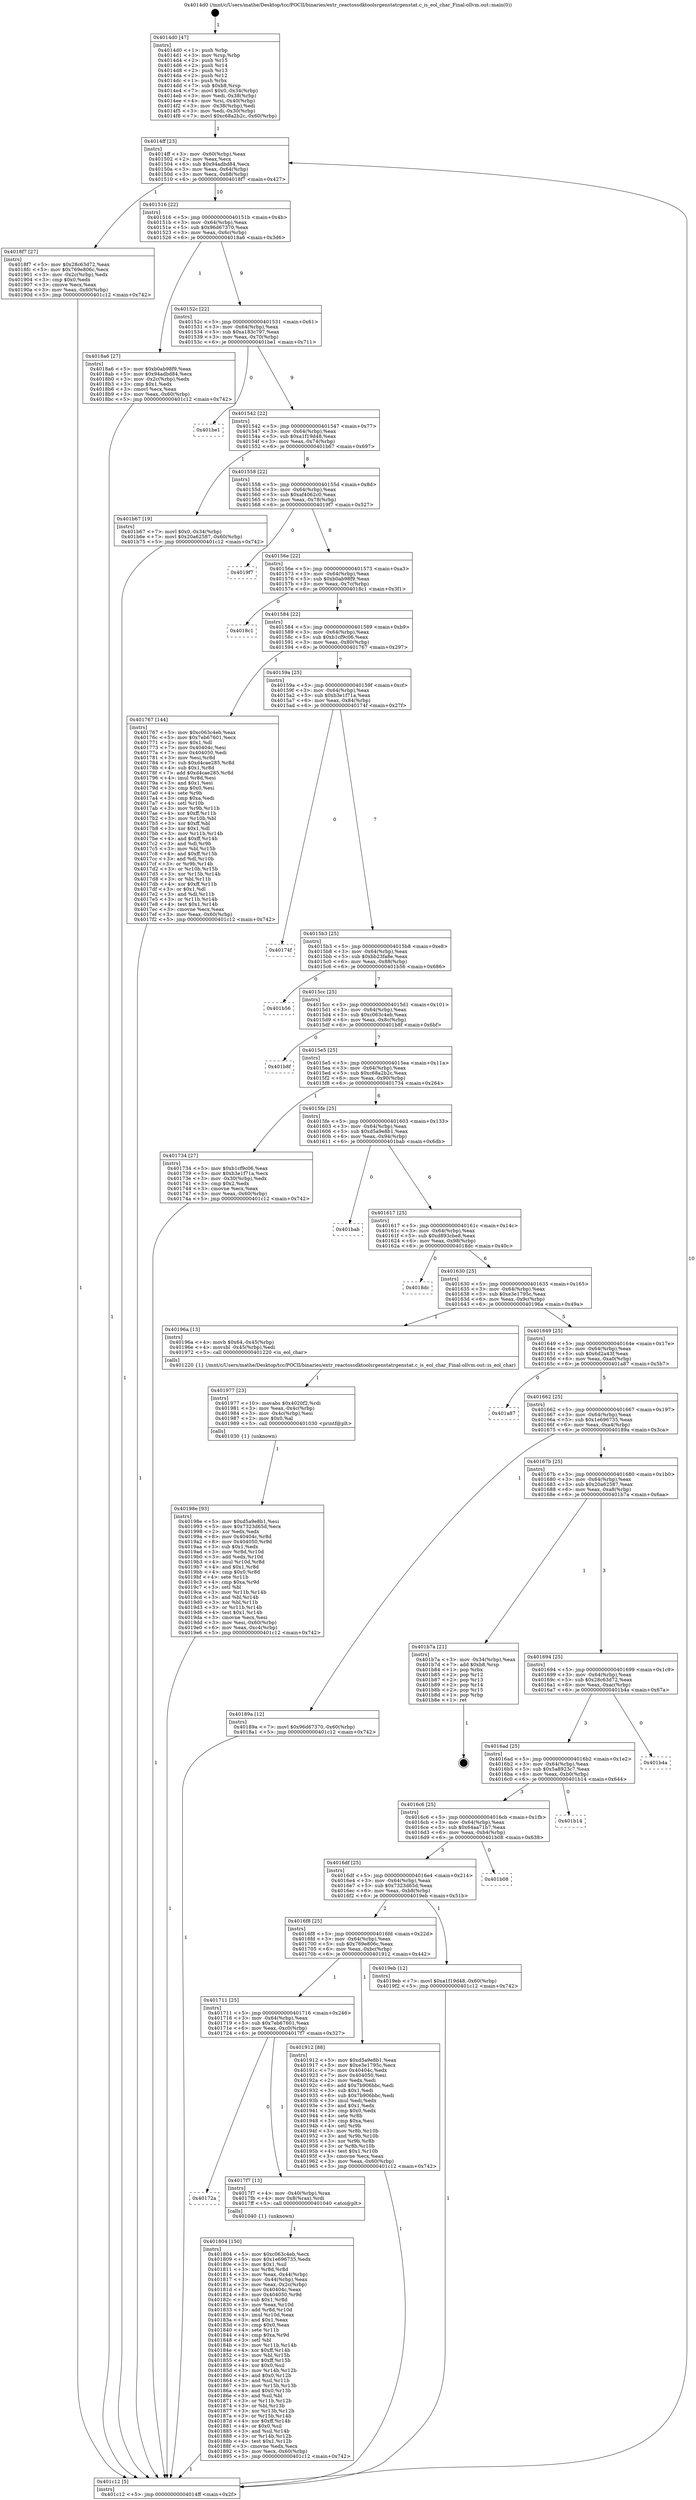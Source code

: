 digraph "0x4014d0" {
  label = "0x4014d0 (/mnt/c/Users/mathe/Desktop/tcc/POCII/binaries/extr_reactossdktoolsrgenstatrgenstat.c_is_eol_char_Final-ollvm.out::main(0))"
  labelloc = "t"
  node[shape=record]

  Entry [label="",width=0.3,height=0.3,shape=circle,fillcolor=black,style=filled]
  "0x4014ff" [label="{
     0x4014ff [23]\l
     | [instrs]\l
     &nbsp;&nbsp;0x4014ff \<+3\>: mov -0x60(%rbp),%eax\l
     &nbsp;&nbsp;0x401502 \<+2\>: mov %eax,%ecx\l
     &nbsp;&nbsp;0x401504 \<+6\>: sub $0x94adbd84,%ecx\l
     &nbsp;&nbsp;0x40150a \<+3\>: mov %eax,-0x64(%rbp)\l
     &nbsp;&nbsp;0x40150d \<+3\>: mov %ecx,-0x68(%rbp)\l
     &nbsp;&nbsp;0x401510 \<+6\>: je 00000000004018f7 \<main+0x427\>\l
  }"]
  "0x4018f7" [label="{
     0x4018f7 [27]\l
     | [instrs]\l
     &nbsp;&nbsp;0x4018f7 \<+5\>: mov $0x28c63d72,%eax\l
     &nbsp;&nbsp;0x4018fc \<+5\>: mov $0x769e806c,%ecx\l
     &nbsp;&nbsp;0x401901 \<+3\>: mov -0x2c(%rbp),%edx\l
     &nbsp;&nbsp;0x401904 \<+3\>: cmp $0x0,%edx\l
     &nbsp;&nbsp;0x401907 \<+3\>: cmove %ecx,%eax\l
     &nbsp;&nbsp;0x40190a \<+3\>: mov %eax,-0x60(%rbp)\l
     &nbsp;&nbsp;0x40190d \<+5\>: jmp 0000000000401c12 \<main+0x742\>\l
  }"]
  "0x401516" [label="{
     0x401516 [22]\l
     | [instrs]\l
     &nbsp;&nbsp;0x401516 \<+5\>: jmp 000000000040151b \<main+0x4b\>\l
     &nbsp;&nbsp;0x40151b \<+3\>: mov -0x64(%rbp),%eax\l
     &nbsp;&nbsp;0x40151e \<+5\>: sub $0x96d67370,%eax\l
     &nbsp;&nbsp;0x401523 \<+3\>: mov %eax,-0x6c(%rbp)\l
     &nbsp;&nbsp;0x401526 \<+6\>: je 00000000004018a6 \<main+0x3d6\>\l
  }"]
  Exit [label="",width=0.3,height=0.3,shape=circle,fillcolor=black,style=filled,peripheries=2]
  "0x4018a6" [label="{
     0x4018a6 [27]\l
     | [instrs]\l
     &nbsp;&nbsp;0x4018a6 \<+5\>: mov $0xb0ab98f9,%eax\l
     &nbsp;&nbsp;0x4018ab \<+5\>: mov $0x94adbd84,%ecx\l
     &nbsp;&nbsp;0x4018b0 \<+3\>: mov -0x2c(%rbp),%edx\l
     &nbsp;&nbsp;0x4018b3 \<+3\>: cmp $0x1,%edx\l
     &nbsp;&nbsp;0x4018b6 \<+3\>: cmovl %ecx,%eax\l
     &nbsp;&nbsp;0x4018b9 \<+3\>: mov %eax,-0x60(%rbp)\l
     &nbsp;&nbsp;0x4018bc \<+5\>: jmp 0000000000401c12 \<main+0x742\>\l
  }"]
  "0x40152c" [label="{
     0x40152c [22]\l
     | [instrs]\l
     &nbsp;&nbsp;0x40152c \<+5\>: jmp 0000000000401531 \<main+0x61\>\l
     &nbsp;&nbsp;0x401531 \<+3\>: mov -0x64(%rbp),%eax\l
     &nbsp;&nbsp;0x401534 \<+5\>: sub $0xa183c797,%eax\l
     &nbsp;&nbsp;0x401539 \<+3\>: mov %eax,-0x70(%rbp)\l
     &nbsp;&nbsp;0x40153c \<+6\>: je 0000000000401be1 \<main+0x711\>\l
  }"]
  "0x40198e" [label="{
     0x40198e [93]\l
     | [instrs]\l
     &nbsp;&nbsp;0x40198e \<+5\>: mov $0xd5a9e8b1,%esi\l
     &nbsp;&nbsp;0x401993 \<+5\>: mov $0x7323d65d,%ecx\l
     &nbsp;&nbsp;0x401998 \<+2\>: xor %edx,%edx\l
     &nbsp;&nbsp;0x40199a \<+8\>: mov 0x40404c,%r8d\l
     &nbsp;&nbsp;0x4019a2 \<+8\>: mov 0x404050,%r9d\l
     &nbsp;&nbsp;0x4019aa \<+3\>: sub $0x1,%edx\l
     &nbsp;&nbsp;0x4019ad \<+3\>: mov %r8d,%r10d\l
     &nbsp;&nbsp;0x4019b0 \<+3\>: add %edx,%r10d\l
     &nbsp;&nbsp;0x4019b3 \<+4\>: imul %r10d,%r8d\l
     &nbsp;&nbsp;0x4019b7 \<+4\>: and $0x1,%r8d\l
     &nbsp;&nbsp;0x4019bb \<+4\>: cmp $0x0,%r8d\l
     &nbsp;&nbsp;0x4019bf \<+4\>: sete %r11b\l
     &nbsp;&nbsp;0x4019c3 \<+4\>: cmp $0xa,%r9d\l
     &nbsp;&nbsp;0x4019c7 \<+3\>: setl %bl\l
     &nbsp;&nbsp;0x4019ca \<+3\>: mov %r11b,%r14b\l
     &nbsp;&nbsp;0x4019cd \<+3\>: and %bl,%r14b\l
     &nbsp;&nbsp;0x4019d0 \<+3\>: xor %bl,%r11b\l
     &nbsp;&nbsp;0x4019d3 \<+3\>: or %r11b,%r14b\l
     &nbsp;&nbsp;0x4019d6 \<+4\>: test $0x1,%r14b\l
     &nbsp;&nbsp;0x4019da \<+3\>: cmovne %ecx,%esi\l
     &nbsp;&nbsp;0x4019dd \<+3\>: mov %esi,-0x60(%rbp)\l
     &nbsp;&nbsp;0x4019e0 \<+6\>: mov %eax,-0xc4(%rbp)\l
     &nbsp;&nbsp;0x4019e6 \<+5\>: jmp 0000000000401c12 \<main+0x742\>\l
  }"]
  "0x401be1" [label="{
     0x401be1\l
  }", style=dashed]
  "0x401542" [label="{
     0x401542 [22]\l
     | [instrs]\l
     &nbsp;&nbsp;0x401542 \<+5\>: jmp 0000000000401547 \<main+0x77\>\l
     &nbsp;&nbsp;0x401547 \<+3\>: mov -0x64(%rbp),%eax\l
     &nbsp;&nbsp;0x40154a \<+5\>: sub $0xa1f19d48,%eax\l
     &nbsp;&nbsp;0x40154f \<+3\>: mov %eax,-0x74(%rbp)\l
     &nbsp;&nbsp;0x401552 \<+6\>: je 0000000000401b67 \<main+0x697\>\l
  }"]
  "0x401977" [label="{
     0x401977 [23]\l
     | [instrs]\l
     &nbsp;&nbsp;0x401977 \<+10\>: movabs $0x4020f2,%rdi\l
     &nbsp;&nbsp;0x401981 \<+3\>: mov %eax,-0x4c(%rbp)\l
     &nbsp;&nbsp;0x401984 \<+3\>: mov -0x4c(%rbp),%esi\l
     &nbsp;&nbsp;0x401987 \<+2\>: mov $0x0,%al\l
     &nbsp;&nbsp;0x401989 \<+5\>: call 0000000000401030 \<printf@plt\>\l
     | [calls]\l
     &nbsp;&nbsp;0x401030 \{1\} (unknown)\l
  }"]
  "0x401b67" [label="{
     0x401b67 [19]\l
     | [instrs]\l
     &nbsp;&nbsp;0x401b67 \<+7\>: movl $0x0,-0x34(%rbp)\l
     &nbsp;&nbsp;0x401b6e \<+7\>: movl $0x20a62587,-0x60(%rbp)\l
     &nbsp;&nbsp;0x401b75 \<+5\>: jmp 0000000000401c12 \<main+0x742\>\l
  }"]
  "0x401558" [label="{
     0x401558 [22]\l
     | [instrs]\l
     &nbsp;&nbsp;0x401558 \<+5\>: jmp 000000000040155d \<main+0x8d\>\l
     &nbsp;&nbsp;0x40155d \<+3\>: mov -0x64(%rbp),%eax\l
     &nbsp;&nbsp;0x401560 \<+5\>: sub $0xaf4062c0,%eax\l
     &nbsp;&nbsp;0x401565 \<+3\>: mov %eax,-0x78(%rbp)\l
     &nbsp;&nbsp;0x401568 \<+6\>: je 00000000004019f7 \<main+0x527\>\l
  }"]
  "0x401804" [label="{
     0x401804 [150]\l
     | [instrs]\l
     &nbsp;&nbsp;0x401804 \<+5\>: mov $0xc063c4eb,%ecx\l
     &nbsp;&nbsp;0x401809 \<+5\>: mov $0x1e696735,%edx\l
     &nbsp;&nbsp;0x40180e \<+3\>: mov $0x1,%sil\l
     &nbsp;&nbsp;0x401811 \<+3\>: xor %r8d,%r8d\l
     &nbsp;&nbsp;0x401814 \<+3\>: mov %eax,-0x44(%rbp)\l
     &nbsp;&nbsp;0x401817 \<+3\>: mov -0x44(%rbp),%eax\l
     &nbsp;&nbsp;0x40181a \<+3\>: mov %eax,-0x2c(%rbp)\l
     &nbsp;&nbsp;0x40181d \<+7\>: mov 0x40404c,%eax\l
     &nbsp;&nbsp;0x401824 \<+8\>: mov 0x404050,%r9d\l
     &nbsp;&nbsp;0x40182c \<+4\>: sub $0x1,%r8d\l
     &nbsp;&nbsp;0x401830 \<+3\>: mov %eax,%r10d\l
     &nbsp;&nbsp;0x401833 \<+3\>: add %r8d,%r10d\l
     &nbsp;&nbsp;0x401836 \<+4\>: imul %r10d,%eax\l
     &nbsp;&nbsp;0x40183a \<+3\>: and $0x1,%eax\l
     &nbsp;&nbsp;0x40183d \<+3\>: cmp $0x0,%eax\l
     &nbsp;&nbsp;0x401840 \<+4\>: sete %r11b\l
     &nbsp;&nbsp;0x401844 \<+4\>: cmp $0xa,%r9d\l
     &nbsp;&nbsp;0x401848 \<+3\>: setl %bl\l
     &nbsp;&nbsp;0x40184b \<+3\>: mov %r11b,%r14b\l
     &nbsp;&nbsp;0x40184e \<+4\>: xor $0xff,%r14b\l
     &nbsp;&nbsp;0x401852 \<+3\>: mov %bl,%r15b\l
     &nbsp;&nbsp;0x401855 \<+4\>: xor $0xff,%r15b\l
     &nbsp;&nbsp;0x401859 \<+4\>: xor $0x0,%sil\l
     &nbsp;&nbsp;0x40185d \<+3\>: mov %r14b,%r12b\l
     &nbsp;&nbsp;0x401860 \<+4\>: and $0x0,%r12b\l
     &nbsp;&nbsp;0x401864 \<+3\>: and %sil,%r11b\l
     &nbsp;&nbsp;0x401867 \<+3\>: mov %r15b,%r13b\l
     &nbsp;&nbsp;0x40186a \<+4\>: and $0x0,%r13b\l
     &nbsp;&nbsp;0x40186e \<+3\>: and %sil,%bl\l
     &nbsp;&nbsp;0x401871 \<+3\>: or %r11b,%r12b\l
     &nbsp;&nbsp;0x401874 \<+3\>: or %bl,%r13b\l
     &nbsp;&nbsp;0x401877 \<+3\>: xor %r13b,%r12b\l
     &nbsp;&nbsp;0x40187a \<+3\>: or %r15b,%r14b\l
     &nbsp;&nbsp;0x40187d \<+4\>: xor $0xff,%r14b\l
     &nbsp;&nbsp;0x401881 \<+4\>: or $0x0,%sil\l
     &nbsp;&nbsp;0x401885 \<+3\>: and %sil,%r14b\l
     &nbsp;&nbsp;0x401888 \<+3\>: or %r14b,%r12b\l
     &nbsp;&nbsp;0x40188b \<+4\>: test $0x1,%r12b\l
     &nbsp;&nbsp;0x40188f \<+3\>: cmovne %edx,%ecx\l
     &nbsp;&nbsp;0x401892 \<+3\>: mov %ecx,-0x60(%rbp)\l
     &nbsp;&nbsp;0x401895 \<+5\>: jmp 0000000000401c12 \<main+0x742\>\l
  }"]
  "0x4019f7" [label="{
     0x4019f7\l
  }", style=dashed]
  "0x40156e" [label="{
     0x40156e [22]\l
     | [instrs]\l
     &nbsp;&nbsp;0x40156e \<+5\>: jmp 0000000000401573 \<main+0xa3\>\l
     &nbsp;&nbsp;0x401573 \<+3\>: mov -0x64(%rbp),%eax\l
     &nbsp;&nbsp;0x401576 \<+5\>: sub $0xb0ab98f9,%eax\l
     &nbsp;&nbsp;0x40157b \<+3\>: mov %eax,-0x7c(%rbp)\l
     &nbsp;&nbsp;0x40157e \<+6\>: je 00000000004018c1 \<main+0x3f1\>\l
  }"]
  "0x40172a" [label="{
     0x40172a\l
  }", style=dashed]
  "0x4018c1" [label="{
     0x4018c1\l
  }", style=dashed]
  "0x401584" [label="{
     0x401584 [22]\l
     | [instrs]\l
     &nbsp;&nbsp;0x401584 \<+5\>: jmp 0000000000401589 \<main+0xb9\>\l
     &nbsp;&nbsp;0x401589 \<+3\>: mov -0x64(%rbp),%eax\l
     &nbsp;&nbsp;0x40158c \<+5\>: sub $0xb1cf9c06,%eax\l
     &nbsp;&nbsp;0x401591 \<+3\>: mov %eax,-0x80(%rbp)\l
     &nbsp;&nbsp;0x401594 \<+6\>: je 0000000000401767 \<main+0x297\>\l
  }"]
  "0x4017f7" [label="{
     0x4017f7 [13]\l
     | [instrs]\l
     &nbsp;&nbsp;0x4017f7 \<+4\>: mov -0x40(%rbp),%rax\l
     &nbsp;&nbsp;0x4017fb \<+4\>: mov 0x8(%rax),%rdi\l
     &nbsp;&nbsp;0x4017ff \<+5\>: call 0000000000401040 \<atoi@plt\>\l
     | [calls]\l
     &nbsp;&nbsp;0x401040 \{1\} (unknown)\l
  }"]
  "0x401767" [label="{
     0x401767 [144]\l
     | [instrs]\l
     &nbsp;&nbsp;0x401767 \<+5\>: mov $0xc063c4eb,%eax\l
     &nbsp;&nbsp;0x40176c \<+5\>: mov $0x7eb67601,%ecx\l
     &nbsp;&nbsp;0x401771 \<+2\>: mov $0x1,%dl\l
     &nbsp;&nbsp;0x401773 \<+7\>: mov 0x40404c,%esi\l
     &nbsp;&nbsp;0x40177a \<+7\>: mov 0x404050,%edi\l
     &nbsp;&nbsp;0x401781 \<+3\>: mov %esi,%r8d\l
     &nbsp;&nbsp;0x401784 \<+7\>: sub $0xd4cae285,%r8d\l
     &nbsp;&nbsp;0x40178b \<+4\>: sub $0x1,%r8d\l
     &nbsp;&nbsp;0x40178f \<+7\>: add $0xd4cae285,%r8d\l
     &nbsp;&nbsp;0x401796 \<+4\>: imul %r8d,%esi\l
     &nbsp;&nbsp;0x40179a \<+3\>: and $0x1,%esi\l
     &nbsp;&nbsp;0x40179d \<+3\>: cmp $0x0,%esi\l
     &nbsp;&nbsp;0x4017a0 \<+4\>: sete %r9b\l
     &nbsp;&nbsp;0x4017a4 \<+3\>: cmp $0xa,%edi\l
     &nbsp;&nbsp;0x4017a7 \<+4\>: setl %r10b\l
     &nbsp;&nbsp;0x4017ab \<+3\>: mov %r9b,%r11b\l
     &nbsp;&nbsp;0x4017ae \<+4\>: xor $0xff,%r11b\l
     &nbsp;&nbsp;0x4017b2 \<+3\>: mov %r10b,%bl\l
     &nbsp;&nbsp;0x4017b5 \<+3\>: xor $0xff,%bl\l
     &nbsp;&nbsp;0x4017b8 \<+3\>: xor $0x1,%dl\l
     &nbsp;&nbsp;0x4017bb \<+3\>: mov %r11b,%r14b\l
     &nbsp;&nbsp;0x4017be \<+4\>: and $0xff,%r14b\l
     &nbsp;&nbsp;0x4017c2 \<+3\>: and %dl,%r9b\l
     &nbsp;&nbsp;0x4017c5 \<+3\>: mov %bl,%r15b\l
     &nbsp;&nbsp;0x4017c8 \<+4\>: and $0xff,%r15b\l
     &nbsp;&nbsp;0x4017cc \<+3\>: and %dl,%r10b\l
     &nbsp;&nbsp;0x4017cf \<+3\>: or %r9b,%r14b\l
     &nbsp;&nbsp;0x4017d2 \<+3\>: or %r10b,%r15b\l
     &nbsp;&nbsp;0x4017d5 \<+3\>: xor %r15b,%r14b\l
     &nbsp;&nbsp;0x4017d8 \<+3\>: or %bl,%r11b\l
     &nbsp;&nbsp;0x4017db \<+4\>: xor $0xff,%r11b\l
     &nbsp;&nbsp;0x4017df \<+3\>: or $0x1,%dl\l
     &nbsp;&nbsp;0x4017e2 \<+3\>: and %dl,%r11b\l
     &nbsp;&nbsp;0x4017e5 \<+3\>: or %r11b,%r14b\l
     &nbsp;&nbsp;0x4017e8 \<+4\>: test $0x1,%r14b\l
     &nbsp;&nbsp;0x4017ec \<+3\>: cmovne %ecx,%eax\l
     &nbsp;&nbsp;0x4017ef \<+3\>: mov %eax,-0x60(%rbp)\l
     &nbsp;&nbsp;0x4017f2 \<+5\>: jmp 0000000000401c12 \<main+0x742\>\l
  }"]
  "0x40159a" [label="{
     0x40159a [25]\l
     | [instrs]\l
     &nbsp;&nbsp;0x40159a \<+5\>: jmp 000000000040159f \<main+0xcf\>\l
     &nbsp;&nbsp;0x40159f \<+3\>: mov -0x64(%rbp),%eax\l
     &nbsp;&nbsp;0x4015a2 \<+5\>: sub $0xb3e1f71a,%eax\l
     &nbsp;&nbsp;0x4015a7 \<+6\>: mov %eax,-0x84(%rbp)\l
     &nbsp;&nbsp;0x4015ad \<+6\>: je 000000000040174f \<main+0x27f\>\l
  }"]
  "0x401711" [label="{
     0x401711 [25]\l
     | [instrs]\l
     &nbsp;&nbsp;0x401711 \<+5\>: jmp 0000000000401716 \<main+0x246\>\l
     &nbsp;&nbsp;0x401716 \<+3\>: mov -0x64(%rbp),%eax\l
     &nbsp;&nbsp;0x401719 \<+5\>: sub $0x7eb67601,%eax\l
     &nbsp;&nbsp;0x40171e \<+6\>: mov %eax,-0xc0(%rbp)\l
     &nbsp;&nbsp;0x401724 \<+6\>: je 00000000004017f7 \<main+0x327\>\l
  }"]
  "0x40174f" [label="{
     0x40174f\l
  }", style=dashed]
  "0x4015b3" [label="{
     0x4015b3 [25]\l
     | [instrs]\l
     &nbsp;&nbsp;0x4015b3 \<+5\>: jmp 00000000004015b8 \<main+0xe8\>\l
     &nbsp;&nbsp;0x4015b8 \<+3\>: mov -0x64(%rbp),%eax\l
     &nbsp;&nbsp;0x4015bb \<+5\>: sub $0xbb23fa8e,%eax\l
     &nbsp;&nbsp;0x4015c0 \<+6\>: mov %eax,-0x88(%rbp)\l
     &nbsp;&nbsp;0x4015c6 \<+6\>: je 0000000000401b56 \<main+0x686\>\l
  }"]
  "0x401912" [label="{
     0x401912 [88]\l
     | [instrs]\l
     &nbsp;&nbsp;0x401912 \<+5\>: mov $0xd5a9e8b1,%eax\l
     &nbsp;&nbsp;0x401917 \<+5\>: mov $0xe3e1795c,%ecx\l
     &nbsp;&nbsp;0x40191c \<+7\>: mov 0x40404c,%edx\l
     &nbsp;&nbsp;0x401923 \<+7\>: mov 0x404050,%esi\l
     &nbsp;&nbsp;0x40192a \<+2\>: mov %edx,%edi\l
     &nbsp;&nbsp;0x40192c \<+6\>: add $0x7b906bbc,%edi\l
     &nbsp;&nbsp;0x401932 \<+3\>: sub $0x1,%edi\l
     &nbsp;&nbsp;0x401935 \<+6\>: sub $0x7b906bbc,%edi\l
     &nbsp;&nbsp;0x40193b \<+3\>: imul %edi,%edx\l
     &nbsp;&nbsp;0x40193e \<+3\>: and $0x1,%edx\l
     &nbsp;&nbsp;0x401941 \<+3\>: cmp $0x0,%edx\l
     &nbsp;&nbsp;0x401944 \<+4\>: sete %r8b\l
     &nbsp;&nbsp;0x401948 \<+3\>: cmp $0xa,%esi\l
     &nbsp;&nbsp;0x40194b \<+4\>: setl %r9b\l
     &nbsp;&nbsp;0x40194f \<+3\>: mov %r8b,%r10b\l
     &nbsp;&nbsp;0x401952 \<+3\>: and %r9b,%r10b\l
     &nbsp;&nbsp;0x401955 \<+3\>: xor %r9b,%r8b\l
     &nbsp;&nbsp;0x401958 \<+3\>: or %r8b,%r10b\l
     &nbsp;&nbsp;0x40195b \<+4\>: test $0x1,%r10b\l
     &nbsp;&nbsp;0x40195f \<+3\>: cmovne %ecx,%eax\l
     &nbsp;&nbsp;0x401962 \<+3\>: mov %eax,-0x60(%rbp)\l
     &nbsp;&nbsp;0x401965 \<+5\>: jmp 0000000000401c12 \<main+0x742\>\l
  }"]
  "0x401b56" [label="{
     0x401b56\l
  }", style=dashed]
  "0x4015cc" [label="{
     0x4015cc [25]\l
     | [instrs]\l
     &nbsp;&nbsp;0x4015cc \<+5\>: jmp 00000000004015d1 \<main+0x101\>\l
     &nbsp;&nbsp;0x4015d1 \<+3\>: mov -0x64(%rbp),%eax\l
     &nbsp;&nbsp;0x4015d4 \<+5\>: sub $0xc063c4eb,%eax\l
     &nbsp;&nbsp;0x4015d9 \<+6\>: mov %eax,-0x8c(%rbp)\l
     &nbsp;&nbsp;0x4015df \<+6\>: je 0000000000401b8f \<main+0x6bf\>\l
  }"]
  "0x4016f8" [label="{
     0x4016f8 [25]\l
     | [instrs]\l
     &nbsp;&nbsp;0x4016f8 \<+5\>: jmp 00000000004016fd \<main+0x22d\>\l
     &nbsp;&nbsp;0x4016fd \<+3\>: mov -0x64(%rbp),%eax\l
     &nbsp;&nbsp;0x401700 \<+5\>: sub $0x769e806c,%eax\l
     &nbsp;&nbsp;0x401705 \<+6\>: mov %eax,-0xbc(%rbp)\l
     &nbsp;&nbsp;0x40170b \<+6\>: je 0000000000401912 \<main+0x442\>\l
  }"]
  "0x401b8f" [label="{
     0x401b8f\l
  }", style=dashed]
  "0x4015e5" [label="{
     0x4015e5 [25]\l
     | [instrs]\l
     &nbsp;&nbsp;0x4015e5 \<+5\>: jmp 00000000004015ea \<main+0x11a\>\l
     &nbsp;&nbsp;0x4015ea \<+3\>: mov -0x64(%rbp),%eax\l
     &nbsp;&nbsp;0x4015ed \<+5\>: sub $0xc68a2b2c,%eax\l
     &nbsp;&nbsp;0x4015f2 \<+6\>: mov %eax,-0x90(%rbp)\l
     &nbsp;&nbsp;0x4015f8 \<+6\>: je 0000000000401734 \<main+0x264\>\l
  }"]
  "0x4019eb" [label="{
     0x4019eb [12]\l
     | [instrs]\l
     &nbsp;&nbsp;0x4019eb \<+7\>: movl $0xa1f19d48,-0x60(%rbp)\l
     &nbsp;&nbsp;0x4019f2 \<+5\>: jmp 0000000000401c12 \<main+0x742\>\l
  }"]
  "0x401734" [label="{
     0x401734 [27]\l
     | [instrs]\l
     &nbsp;&nbsp;0x401734 \<+5\>: mov $0xb1cf9c06,%eax\l
     &nbsp;&nbsp;0x401739 \<+5\>: mov $0xb3e1f71a,%ecx\l
     &nbsp;&nbsp;0x40173e \<+3\>: mov -0x30(%rbp),%edx\l
     &nbsp;&nbsp;0x401741 \<+3\>: cmp $0x2,%edx\l
     &nbsp;&nbsp;0x401744 \<+3\>: cmovne %ecx,%eax\l
     &nbsp;&nbsp;0x401747 \<+3\>: mov %eax,-0x60(%rbp)\l
     &nbsp;&nbsp;0x40174a \<+5\>: jmp 0000000000401c12 \<main+0x742\>\l
  }"]
  "0x4015fe" [label="{
     0x4015fe [25]\l
     | [instrs]\l
     &nbsp;&nbsp;0x4015fe \<+5\>: jmp 0000000000401603 \<main+0x133\>\l
     &nbsp;&nbsp;0x401603 \<+3\>: mov -0x64(%rbp),%eax\l
     &nbsp;&nbsp;0x401606 \<+5\>: sub $0xd5a9e8b1,%eax\l
     &nbsp;&nbsp;0x40160b \<+6\>: mov %eax,-0x94(%rbp)\l
     &nbsp;&nbsp;0x401611 \<+6\>: je 0000000000401bab \<main+0x6db\>\l
  }"]
  "0x401c12" [label="{
     0x401c12 [5]\l
     | [instrs]\l
     &nbsp;&nbsp;0x401c12 \<+5\>: jmp 00000000004014ff \<main+0x2f\>\l
  }"]
  "0x4014d0" [label="{
     0x4014d0 [47]\l
     | [instrs]\l
     &nbsp;&nbsp;0x4014d0 \<+1\>: push %rbp\l
     &nbsp;&nbsp;0x4014d1 \<+3\>: mov %rsp,%rbp\l
     &nbsp;&nbsp;0x4014d4 \<+2\>: push %r15\l
     &nbsp;&nbsp;0x4014d6 \<+2\>: push %r14\l
     &nbsp;&nbsp;0x4014d8 \<+2\>: push %r13\l
     &nbsp;&nbsp;0x4014da \<+2\>: push %r12\l
     &nbsp;&nbsp;0x4014dc \<+1\>: push %rbx\l
     &nbsp;&nbsp;0x4014dd \<+7\>: sub $0xb8,%rsp\l
     &nbsp;&nbsp;0x4014e4 \<+7\>: movl $0x0,-0x34(%rbp)\l
     &nbsp;&nbsp;0x4014eb \<+3\>: mov %edi,-0x38(%rbp)\l
     &nbsp;&nbsp;0x4014ee \<+4\>: mov %rsi,-0x40(%rbp)\l
     &nbsp;&nbsp;0x4014f2 \<+3\>: mov -0x38(%rbp),%edi\l
     &nbsp;&nbsp;0x4014f5 \<+3\>: mov %edi,-0x30(%rbp)\l
     &nbsp;&nbsp;0x4014f8 \<+7\>: movl $0xc68a2b2c,-0x60(%rbp)\l
  }"]
  "0x4016df" [label="{
     0x4016df [25]\l
     | [instrs]\l
     &nbsp;&nbsp;0x4016df \<+5\>: jmp 00000000004016e4 \<main+0x214\>\l
     &nbsp;&nbsp;0x4016e4 \<+3\>: mov -0x64(%rbp),%eax\l
     &nbsp;&nbsp;0x4016e7 \<+5\>: sub $0x7323d65d,%eax\l
     &nbsp;&nbsp;0x4016ec \<+6\>: mov %eax,-0xb8(%rbp)\l
     &nbsp;&nbsp;0x4016f2 \<+6\>: je 00000000004019eb \<main+0x51b\>\l
  }"]
  "0x401bab" [label="{
     0x401bab\l
  }", style=dashed]
  "0x401617" [label="{
     0x401617 [25]\l
     | [instrs]\l
     &nbsp;&nbsp;0x401617 \<+5\>: jmp 000000000040161c \<main+0x14c\>\l
     &nbsp;&nbsp;0x40161c \<+3\>: mov -0x64(%rbp),%eax\l
     &nbsp;&nbsp;0x40161f \<+5\>: sub $0xd893cbe8,%eax\l
     &nbsp;&nbsp;0x401624 \<+6\>: mov %eax,-0x98(%rbp)\l
     &nbsp;&nbsp;0x40162a \<+6\>: je 00000000004018dc \<main+0x40c\>\l
  }"]
  "0x401b08" [label="{
     0x401b08\l
  }", style=dashed]
  "0x4018dc" [label="{
     0x4018dc\l
  }", style=dashed]
  "0x401630" [label="{
     0x401630 [25]\l
     | [instrs]\l
     &nbsp;&nbsp;0x401630 \<+5\>: jmp 0000000000401635 \<main+0x165\>\l
     &nbsp;&nbsp;0x401635 \<+3\>: mov -0x64(%rbp),%eax\l
     &nbsp;&nbsp;0x401638 \<+5\>: sub $0xe3e1795c,%eax\l
     &nbsp;&nbsp;0x40163d \<+6\>: mov %eax,-0x9c(%rbp)\l
     &nbsp;&nbsp;0x401643 \<+6\>: je 000000000040196a \<main+0x49a\>\l
  }"]
  "0x4016c6" [label="{
     0x4016c6 [25]\l
     | [instrs]\l
     &nbsp;&nbsp;0x4016c6 \<+5\>: jmp 00000000004016cb \<main+0x1fb\>\l
     &nbsp;&nbsp;0x4016cb \<+3\>: mov -0x64(%rbp),%eax\l
     &nbsp;&nbsp;0x4016ce \<+5\>: sub $0x64aa71b7,%eax\l
     &nbsp;&nbsp;0x4016d3 \<+6\>: mov %eax,-0xb4(%rbp)\l
     &nbsp;&nbsp;0x4016d9 \<+6\>: je 0000000000401b08 \<main+0x638\>\l
  }"]
  "0x40196a" [label="{
     0x40196a [13]\l
     | [instrs]\l
     &nbsp;&nbsp;0x40196a \<+4\>: movb $0x64,-0x45(%rbp)\l
     &nbsp;&nbsp;0x40196e \<+4\>: movsbl -0x45(%rbp),%edi\l
     &nbsp;&nbsp;0x401972 \<+5\>: call 0000000000401220 \<is_eol_char\>\l
     | [calls]\l
     &nbsp;&nbsp;0x401220 \{1\} (/mnt/c/Users/mathe/Desktop/tcc/POCII/binaries/extr_reactossdktoolsrgenstatrgenstat.c_is_eol_char_Final-ollvm.out::is_eol_char)\l
  }"]
  "0x401649" [label="{
     0x401649 [25]\l
     | [instrs]\l
     &nbsp;&nbsp;0x401649 \<+5\>: jmp 000000000040164e \<main+0x17e\>\l
     &nbsp;&nbsp;0x40164e \<+3\>: mov -0x64(%rbp),%eax\l
     &nbsp;&nbsp;0x401651 \<+5\>: sub $0x6d2a43f,%eax\l
     &nbsp;&nbsp;0x401656 \<+6\>: mov %eax,-0xa0(%rbp)\l
     &nbsp;&nbsp;0x40165c \<+6\>: je 0000000000401a87 \<main+0x5b7\>\l
  }"]
  "0x401b14" [label="{
     0x401b14\l
  }", style=dashed]
  "0x401a87" [label="{
     0x401a87\l
  }", style=dashed]
  "0x401662" [label="{
     0x401662 [25]\l
     | [instrs]\l
     &nbsp;&nbsp;0x401662 \<+5\>: jmp 0000000000401667 \<main+0x197\>\l
     &nbsp;&nbsp;0x401667 \<+3\>: mov -0x64(%rbp),%eax\l
     &nbsp;&nbsp;0x40166a \<+5\>: sub $0x1e696735,%eax\l
     &nbsp;&nbsp;0x40166f \<+6\>: mov %eax,-0xa4(%rbp)\l
     &nbsp;&nbsp;0x401675 \<+6\>: je 000000000040189a \<main+0x3ca\>\l
  }"]
  "0x4016ad" [label="{
     0x4016ad [25]\l
     | [instrs]\l
     &nbsp;&nbsp;0x4016ad \<+5\>: jmp 00000000004016b2 \<main+0x1e2\>\l
     &nbsp;&nbsp;0x4016b2 \<+3\>: mov -0x64(%rbp),%eax\l
     &nbsp;&nbsp;0x4016b5 \<+5\>: sub $0x5a8923c7,%eax\l
     &nbsp;&nbsp;0x4016ba \<+6\>: mov %eax,-0xb0(%rbp)\l
     &nbsp;&nbsp;0x4016c0 \<+6\>: je 0000000000401b14 \<main+0x644\>\l
  }"]
  "0x40189a" [label="{
     0x40189a [12]\l
     | [instrs]\l
     &nbsp;&nbsp;0x40189a \<+7\>: movl $0x96d67370,-0x60(%rbp)\l
     &nbsp;&nbsp;0x4018a1 \<+5\>: jmp 0000000000401c12 \<main+0x742\>\l
  }"]
  "0x40167b" [label="{
     0x40167b [25]\l
     | [instrs]\l
     &nbsp;&nbsp;0x40167b \<+5\>: jmp 0000000000401680 \<main+0x1b0\>\l
     &nbsp;&nbsp;0x401680 \<+3\>: mov -0x64(%rbp),%eax\l
     &nbsp;&nbsp;0x401683 \<+5\>: sub $0x20a62587,%eax\l
     &nbsp;&nbsp;0x401688 \<+6\>: mov %eax,-0xa8(%rbp)\l
     &nbsp;&nbsp;0x40168e \<+6\>: je 0000000000401b7a \<main+0x6aa\>\l
  }"]
  "0x401b4a" [label="{
     0x401b4a\l
  }", style=dashed]
  "0x401b7a" [label="{
     0x401b7a [21]\l
     | [instrs]\l
     &nbsp;&nbsp;0x401b7a \<+3\>: mov -0x34(%rbp),%eax\l
     &nbsp;&nbsp;0x401b7d \<+7\>: add $0xb8,%rsp\l
     &nbsp;&nbsp;0x401b84 \<+1\>: pop %rbx\l
     &nbsp;&nbsp;0x401b85 \<+2\>: pop %r12\l
     &nbsp;&nbsp;0x401b87 \<+2\>: pop %r13\l
     &nbsp;&nbsp;0x401b89 \<+2\>: pop %r14\l
     &nbsp;&nbsp;0x401b8b \<+2\>: pop %r15\l
     &nbsp;&nbsp;0x401b8d \<+1\>: pop %rbp\l
     &nbsp;&nbsp;0x401b8e \<+1\>: ret\l
  }"]
  "0x401694" [label="{
     0x401694 [25]\l
     | [instrs]\l
     &nbsp;&nbsp;0x401694 \<+5\>: jmp 0000000000401699 \<main+0x1c9\>\l
     &nbsp;&nbsp;0x401699 \<+3\>: mov -0x64(%rbp),%eax\l
     &nbsp;&nbsp;0x40169c \<+5\>: sub $0x28c63d72,%eax\l
     &nbsp;&nbsp;0x4016a1 \<+6\>: mov %eax,-0xac(%rbp)\l
     &nbsp;&nbsp;0x4016a7 \<+6\>: je 0000000000401b4a \<main+0x67a\>\l
  }"]
  Entry -> "0x4014d0" [label=" 1"]
  "0x4014ff" -> "0x4018f7" [label=" 1"]
  "0x4014ff" -> "0x401516" [label=" 10"]
  "0x401b7a" -> Exit [label=" 1"]
  "0x401516" -> "0x4018a6" [label=" 1"]
  "0x401516" -> "0x40152c" [label=" 9"]
  "0x401b67" -> "0x401c12" [label=" 1"]
  "0x40152c" -> "0x401be1" [label=" 0"]
  "0x40152c" -> "0x401542" [label=" 9"]
  "0x4019eb" -> "0x401c12" [label=" 1"]
  "0x401542" -> "0x401b67" [label=" 1"]
  "0x401542" -> "0x401558" [label=" 8"]
  "0x40198e" -> "0x401c12" [label=" 1"]
  "0x401558" -> "0x4019f7" [label=" 0"]
  "0x401558" -> "0x40156e" [label=" 8"]
  "0x401977" -> "0x40198e" [label=" 1"]
  "0x40156e" -> "0x4018c1" [label=" 0"]
  "0x40156e" -> "0x401584" [label=" 8"]
  "0x40196a" -> "0x401977" [label=" 1"]
  "0x401584" -> "0x401767" [label=" 1"]
  "0x401584" -> "0x40159a" [label=" 7"]
  "0x401912" -> "0x401c12" [label=" 1"]
  "0x40159a" -> "0x40174f" [label=" 0"]
  "0x40159a" -> "0x4015b3" [label=" 7"]
  "0x4018a6" -> "0x401c12" [label=" 1"]
  "0x4015b3" -> "0x401b56" [label=" 0"]
  "0x4015b3" -> "0x4015cc" [label=" 7"]
  "0x40189a" -> "0x401c12" [label=" 1"]
  "0x4015cc" -> "0x401b8f" [label=" 0"]
  "0x4015cc" -> "0x4015e5" [label=" 7"]
  "0x4017f7" -> "0x401804" [label=" 1"]
  "0x4015e5" -> "0x401734" [label=" 1"]
  "0x4015e5" -> "0x4015fe" [label=" 6"]
  "0x401734" -> "0x401c12" [label=" 1"]
  "0x4014d0" -> "0x4014ff" [label=" 1"]
  "0x401c12" -> "0x4014ff" [label=" 10"]
  "0x401767" -> "0x401c12" [label=" 1"]
  "0x401711" -> "0x40172a" [label=" 0"]
  "0x4015fe" -> "0x401bab" [label=" 0"]
  "0x4015fe" -> "0x401617" [label=" 6"]
  "0x4018f7" -> "0x401c12" [label=" 1"]
  "0x401617" -> "0x4018dc" [label=" 0"]
  "0x401617" -> "0x401630" [label=" 6"]
  "0x4016f8" -> "0x401711" [label=" 1"]
  "0x401630" -> "0x40196a" [label=" 1"]
  "0x401630" -> "0x401649" [label=" 5"]
  "0x401804" -> "0x401c12" [label=" 1"]
  "0x401649" -> "0x401a87" [label=" 0"]
  "0x401649" -> "0x401662" [label=" 5"]
  "0x4016df" -> "0x4016f8" [label=" 2"]
  "0x401662" -> "0x40189a" [label=" 1"]
  "0x401662" -> "0x40167b" [label=" 4"]
  "0x401711" -> "0x4017f7" [label=" 1"]
  "0x40167b" -> "0x401b7a" [label=" 1"]
  "0x40167b" -> "0x401694" [label=" 3"]
  "0x4016c6" -> "0x4016df" [label=" 3"]
  "0x401694" -> "0x401b4a" [label=" 0"]
  "0x401694" -> "0x4016ad" [label=" 3"]
  "0x4016df" -> "0x4019eb" [label=" 1"]
  "0x4016ad" -> "0x401b14" [label=" 0"]
  "0x4016ad" -> "0x4016c6" [label=" 3"]
  "0x4016f8" -> "0x401912" [label=" 1"]
  "0x4016c6" -> "0x401b08" [label=" 0"]
}

